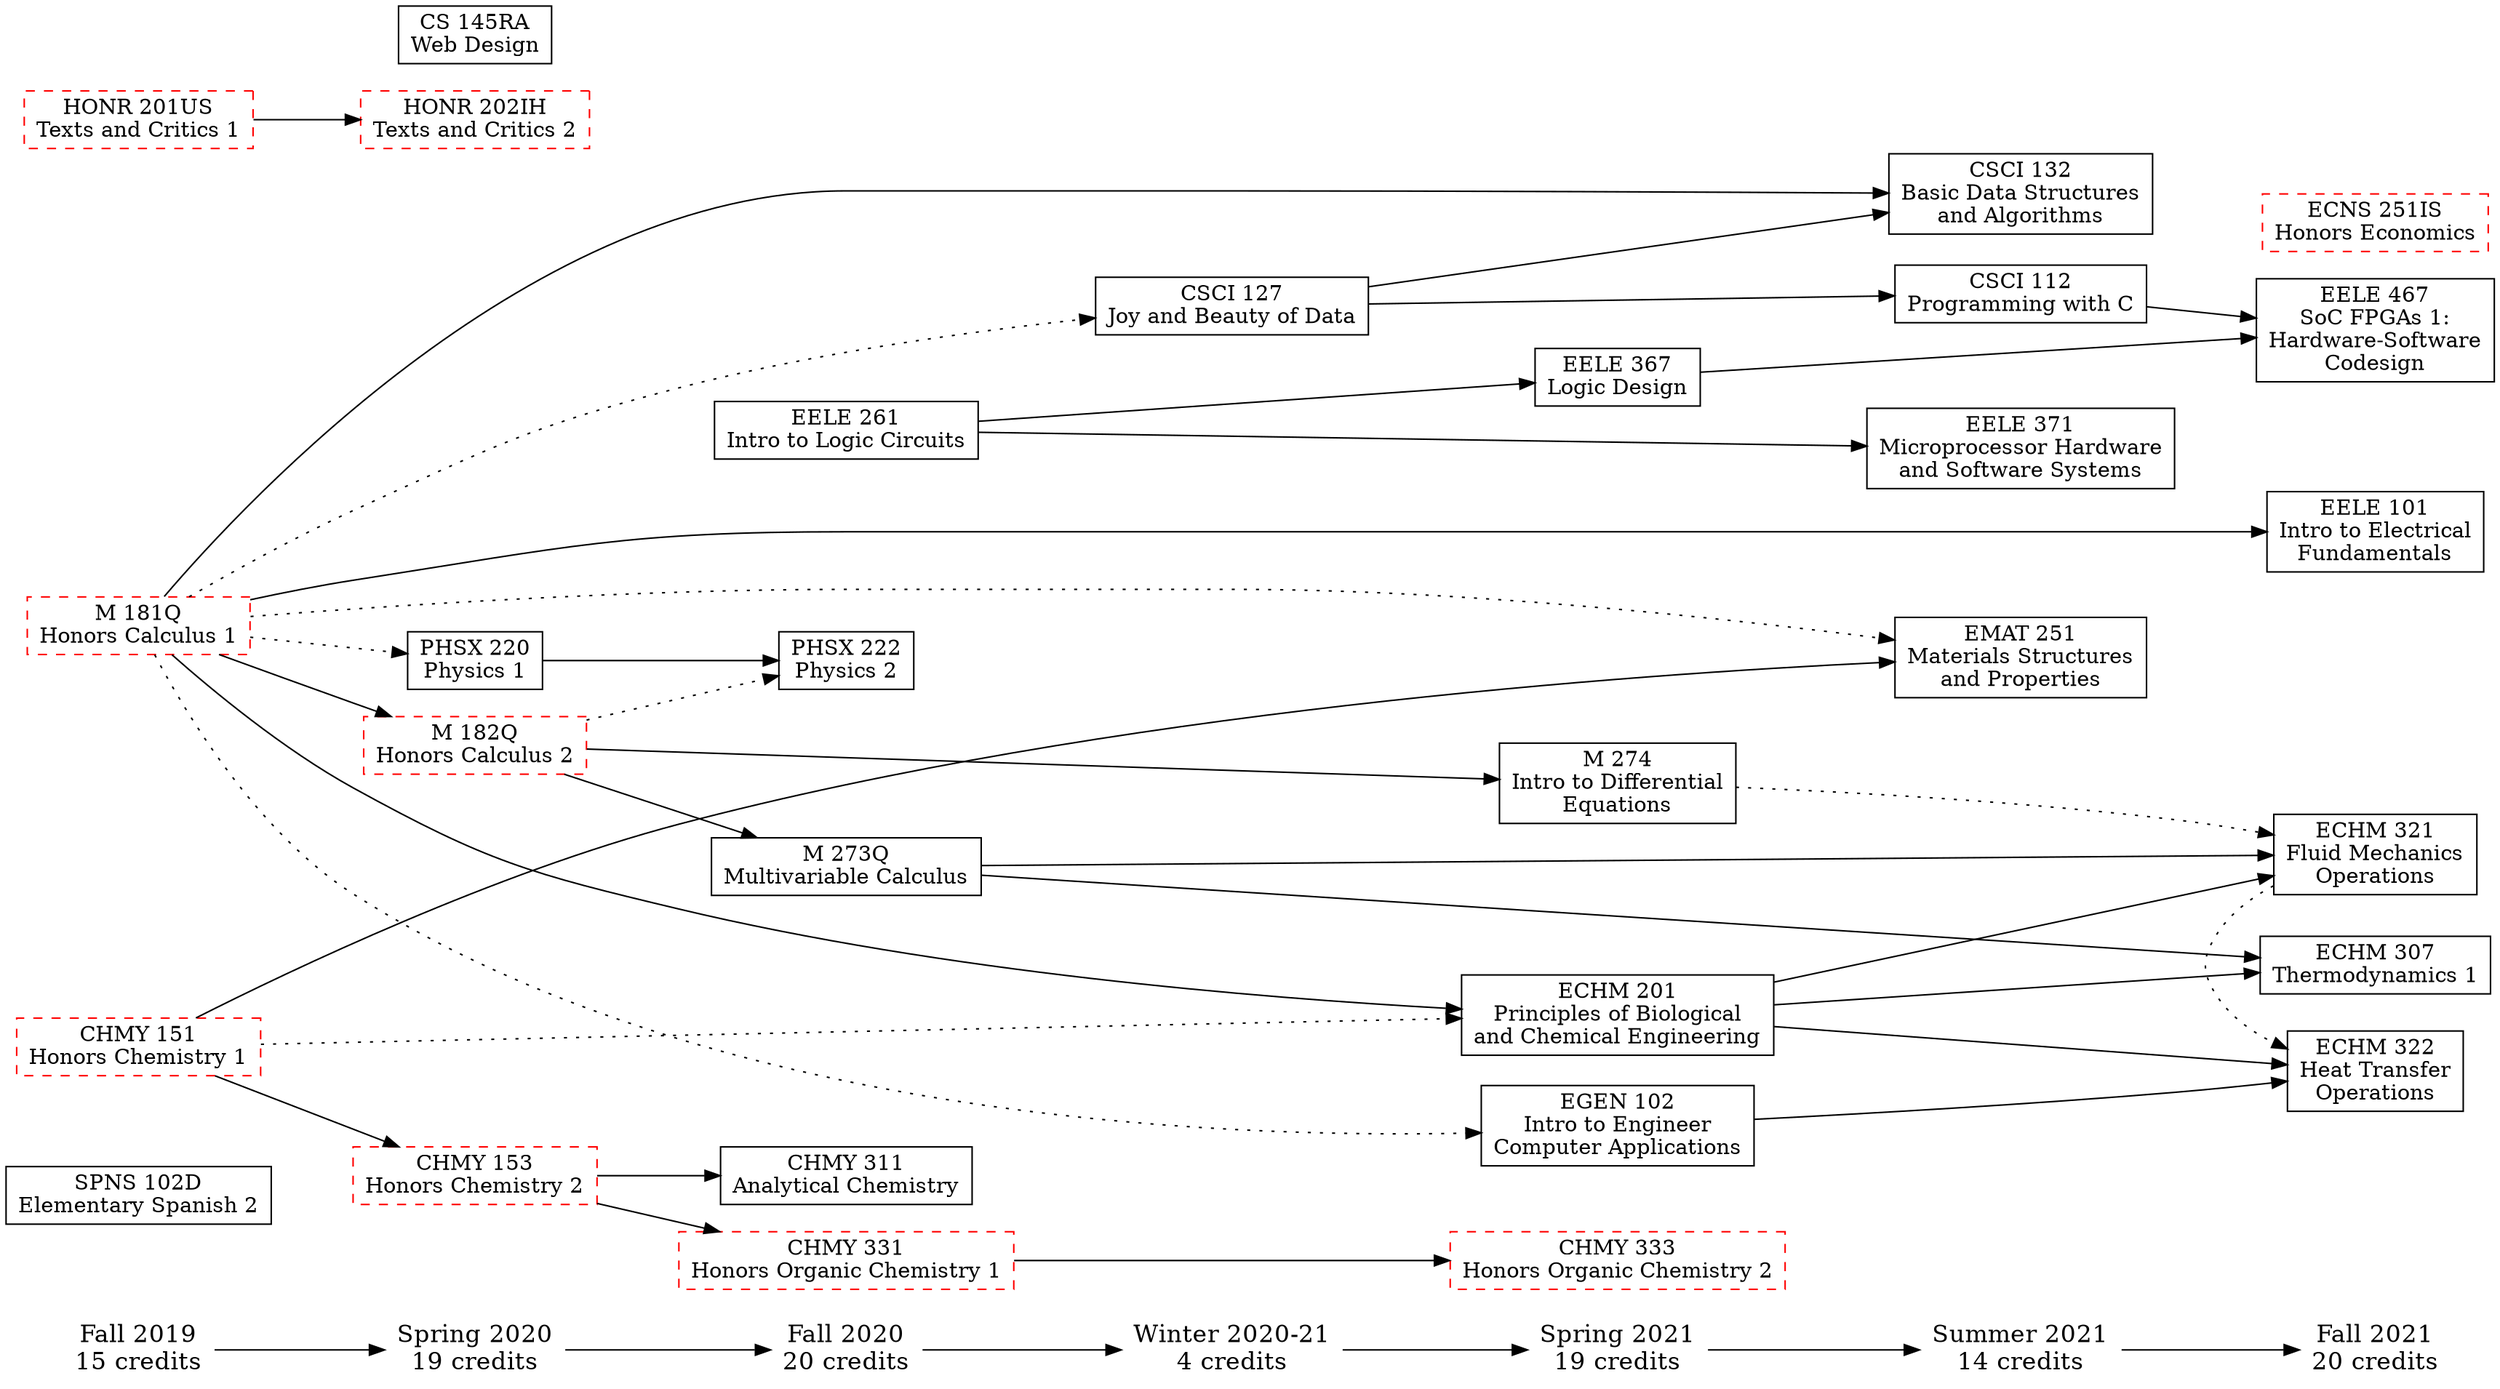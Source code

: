 digraph courses {
    ranksep=.75; rankdir=LR;

    {node [shape=plaintext,fontsize=16];
        "Fall 2019" -> "Spring 2020" -> "Fall 2020" -> "Winter 2020-21"
        -> "Spring 2021" -> "Summer 2021" -> "Fall 2021";
    }

    "Fall 2019" [label="\N\n15 credits"]
    "Spring 2020" [label="\N\n19 credits"]
    "Fall 2020" [label="\N\n20 credits"]
    "Winter 2020-21" [label="\N\n4 credits"]
    "Spring 2021" [label="\N\n19 credits"]
    "Summer 2021" [label="\N\n14 credits"]
    "Fall 2021" [label="\N\n20 credits"]

    {node [shape=box];
        { rank = same; "Fall 2019"; "SPNS 102D"; "M 181Q"; "HONR 201US"; "CHMY 151"; }
        { rank = same; "Spring 2020"; "PHSX 220"; "M 182Q"; "HONR 202IH"; "CS 145RA"; "CHMY 153"; }
        { rank = same; "Fall 2020"; "PHSX 222"; "M 273Q"; "EELE 261"; "CHMY 331"; "CHMY 311"; }
        { rank = same; "Winter 2020-21"; "CSCI 127"; }
        { rank = same; "Spring 2021"; "M 274"; "EGEN 102"; "EELE 367"; "ECHM 201"; "CHMY 333"; }
        { rank = same; "Summer 2021"; "EMAT 251"; "EELE 371"; "CSCI 132"; "CSCI 112"; }
        { rank = same; "Fall 2021"; "EELE 467"; "EELE 101"; "ECNS 251IS"; "ECHM 322"; "ECHM 321"; "ECHM 307"; }
    }

    // Honors classes
    "CHMY 151"   [color=red,style=dashed]
    "CHMY 153"   [color=red,style=dashed]
    "CHMY 331"   [color=red,style=dashed]
    "CHMY 333"   [color=red,style=dashed]
    "HONR 201US" [color=red,style=dashed]
    "HONR 202IH" [color=red,style=dashed]
    "M 181Q"     [color=red,style=dashed]
    "M 182Q"     [color=red,style=dashed]
    "ECNS 251IS" [color=red,style=dashed]

    // Course labels

    // Fall 2019
    "CHMY 151"   [label="\N\nHonors Chemistry 1"]
    "HONR 201US" [label="\N\nTexts and Critics 1"]
    "M 181Q"     [label="\N\nHonors Calculus 1"]
    "SPNS 102D"  [label="\N\nElementary Spanish 2"]

    // Spring 2020
    "CHMY 153"   [label="\N\nHonors Chemistry 2"]
    "CS 145RA"   [label="\N\nWeb Design"]
    "HONR 202IH" [label="\N\nTexts and Critics 2"]
    "M 182Q"     [label="\N\nHonors Calculus 2"]
    "PHSX 220"   [label="\N\nPhysics 1"]

    // Fall 2020
    "CHMY 311"   [label="\N\nAnalytical Chemistry"]
    "CHMY 331"   [label="\N\nHonors Organic Chemistry 1"]
    "EELE 261"   [label="\N\nIntro to Logic Circuits"]
    "M 273Q"     [label="\N\nMultivariable Calculus"]
    "PHSX 222"   [label="\N\nPhysics 2"]

    // Winter 2020-21
    "CSCI 127"   [label="\N\nJoy and Beauty of Data"]

    // Spring 2021
    "CHMY 333"  [label="\N\nHonors Organic Chemistry 2"]
    "ECHM 201"  [label="\N\nPrinciples of Biological\nand Chemical Engineering"]
    "EELE 367"  [label="\N\nLogic Design"]
    "EGEN 102"  [label="\N\nIntro to Engineer\nComputer Applications"]
    "M 274"     [label="\N\nIntro to Differential\nEquations"]

    // Summer 2021
    "CSCI 112" [label="\N\nProgramming with C"]
    "CSCI 132" [label="\N\nBasic Data Structures\nand Algorithms"]
    "EELE 371" [label="\N\nMicroprocessor Hardware\nand Software Systems"]
    "EMAT 251" [label="\N\nMaterials Structures\nand Properties"]

    // Fall 2021
    "ECHM 307" [label="\N\nThermodynamics 1"]
    "ECHM 321" [label="\N\nFluid Mechanics\nOperations"]
    "ECHM 322" [label="\N\nHeat Transfer\nOperations"]
    "ECNS 251IS" [label="\N\nHonors Economics"]
    "EELE 101" [label="\N\nIntro to Electrical\nFundamentals"]
    "EELE 467" [label="\N\nSoC FPGAs 1:\nHardware-Software\nCodesign"]

    // Course pre- & co- requisites

    // Spring 2020
    "CHMY 151" -> "CHMY 153";
    "HONR 201US" -> "HONR 202IH";
    "M 181Q" -> "M 182Q";
    "M 181Q" -> "PHSX 220" [style=dotted];

    // Fall 2020
    "CHMY 153" -> { "CHMY 311" "CHMY 331" };
    "M 182Q" -> "M 273Q";
    "M 182Q" -> "PHSX 222" [style=dotted];
    "PHSX 220" -> "PHSX 222";

    // Winter 2020-21
    "M 181Q" -> "CSCI 127" [style=dotted];

    // Spring 2021
    "CHMY 151" -> "ECHM 201" [style=dotted];
    "CHMY 331" -> "CHMY 333";
    "EELE 261" -> "EELE 367";
    "M 181Q" -> "ECHM 201";
    "M 181Q" -> "EGEN 102" [style=dotted];
    "M 182Q" -> "M 274";

    // Summer 2021
    "CHMY 151" -> "EMAT 251";
    "CSCI 127" -> { "CSCI 112" "CSCI 132" };
    "EELE 261" -> "EELE 371";
    "M 181Q" -> "CSCI 132";
    "M 181Q" -> "EMAT 251" [style=dotted];

    // Fall 2021
    "CSCI 112" -> "EELE 467";
    "ECHM 201" -> { "ECHM 307" "ECHM 321" "ECHM 322" };
    "ECHM 321" -> "ECHM 322" [style=dotted];
    "EELE 367" -> "EELE 467";
    "EGEN 102" -> "ECHM 322";
    "M 181Q" -> "EELE 101";
    "M 273Q" -> { "ECHM 307" "ECHM 321" };
    "M 274" -> "ECHM 321" [style=dotted];
}
